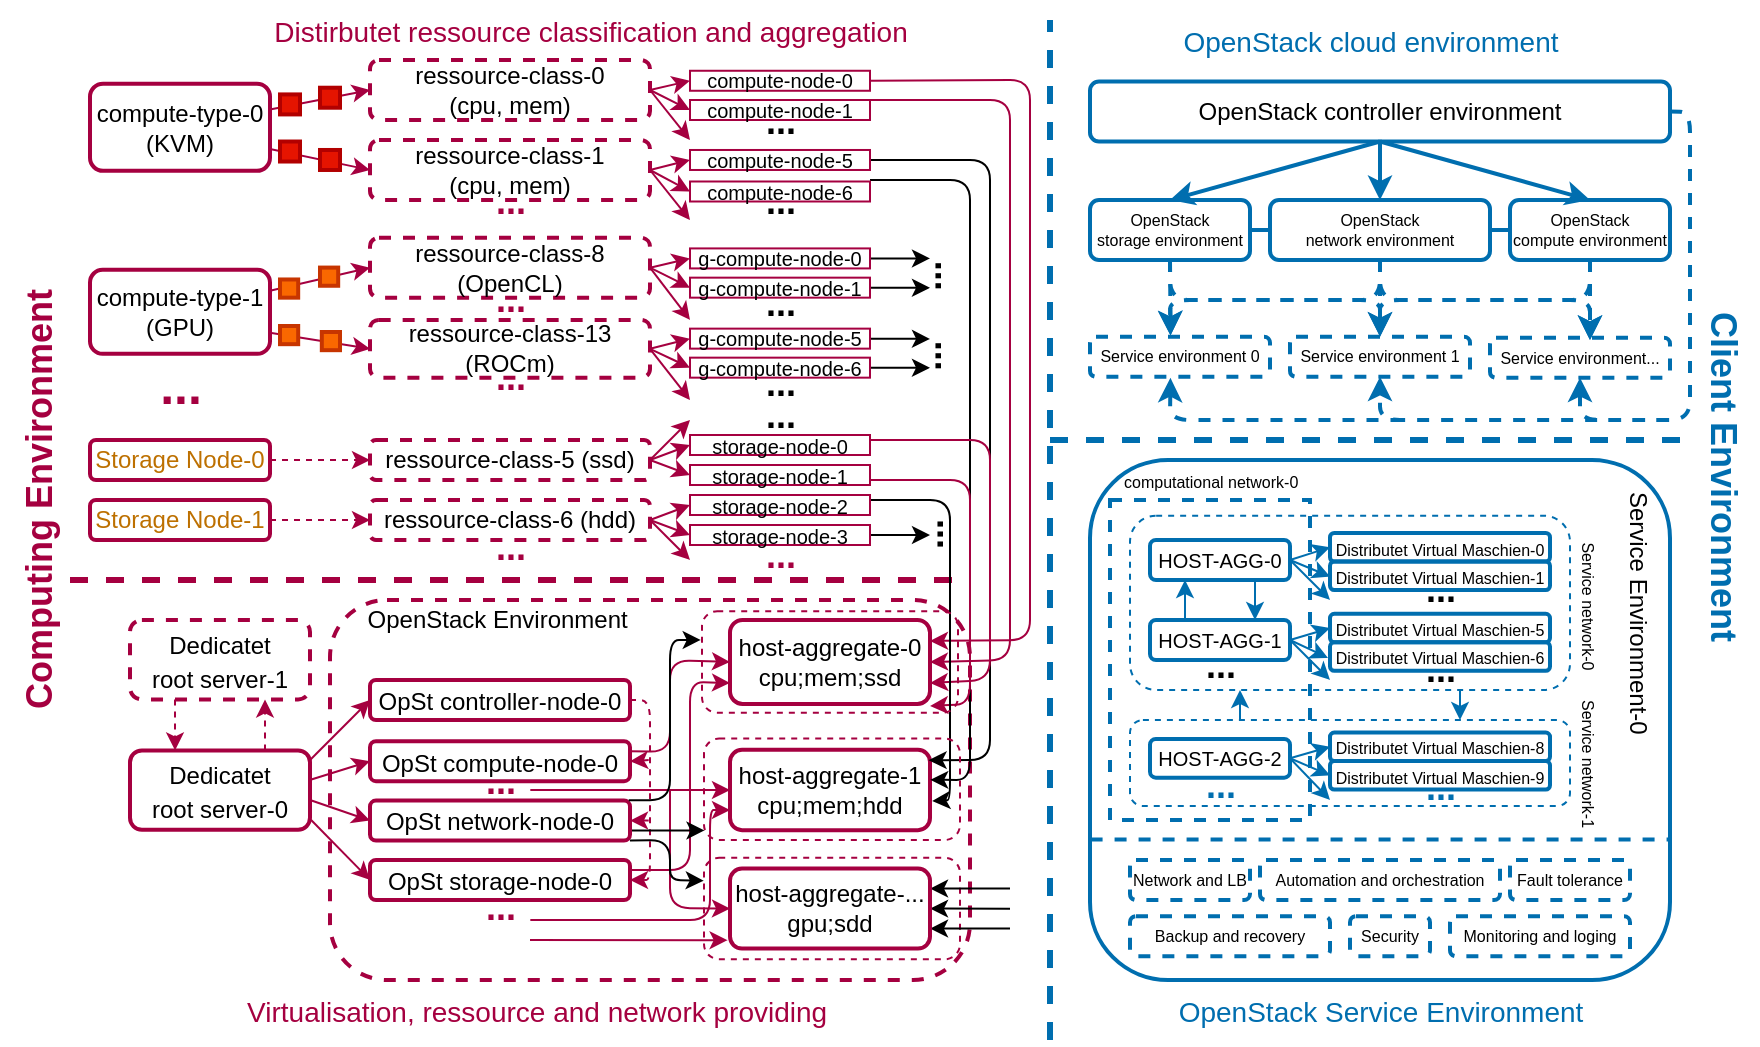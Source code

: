 <mxfile>
    <diagram id="BwOaqFSPc8tBiyXZK9XE" name="Page-1">
        <mxGraphModel dx="1143" dy="565" grid="1" gridSize="10" guides="1" tooltips="1" connect="1" arrows="1" fold="1" page="1" pageScale="1" pageWidth="1169" pageHeight="827" math="0" shadow="0">
            <root>
                <mxCell id="0"/>
                <mxCell id="1" parent="0"/>
                <mxCell id="267" value="&lt;font style=&quot;font-size: 12px;&quot;&gt;&lt;br style=&quot;font-size: 12px;&quot;&gt;&lt;/font&gt;" style="rounded=1;whiteSpace=wrap;html=1;fillColor=none;fontColor=default;strokeColor=#006EAF;strokeWidth=2;fontSize=12;" parent="1" vertex="1">
                    <mxGeometry x="695" y="384" width="290" height="260" as="geometry"/>
                </mxCell>
                <mxCell id="484" value="" style="rounded=0;whiteSpace=wrap;html=1;dashed=1;strokeColor=#006EAF;fontSize=10;fontColor=#006EAF;fillColor=none;strokeWidth=2;" parent="1" vertex="1">
                    <mxGeometry x="705" y="404" width="100" height="160" as="geometry"/>
                </mxCell>
                <mxCell id="516" style="edgeStyle=none;html=1;exitX=0.25;exitY=0;exitDx=0;exitDy=0;entryX=0.25;entryY=1;entryDx=0;entryDy=0;strokeColor=#006EAF;strokeWidth=1;fontSize=8;fontColor=default;startArrow=none;startFill=0;endArrow=classic;endFill=1;" parent="1" source="506" target="505" edge="1">
                    <mxGeometry relative="1" as="geometry"/>
                </mxCell>
                <mxCell id="506" value="" style="rounded=1;whiteSpace=wrap;html=1;dashed=1;strokeColor=#006EAF;fontSize=8;fontColor=default;fillColor=none;" parent="1" vertex="1">
                    <mxGeometry x="715" y="514" width="220" height="43" as="geometry"/>
                </mxCell>
                <mxCell id="517" style="edgeStyle=none;html=1;exitX=0.75;exitY=1;exitDx=0;exitDy=0;entryX=0.75;entryY=0;entryDx=0;entryDy=0;strokeColor=#006EAF;strokeWidth=1;fontSize=8;fontColor=default;startArrow=none;startFill=0;endArrow=classic;endFill=1;" parent="1" source="505" target="506" edge="1">
                    <mxGeometry relative="1" as="geometry"/>
                </mxCell>
                <mxCell id="505" value="" style="rounded=1;whiteSpace=wrap;html=1;dashed=1;strokeColor=#006EAF;fontSize=8;fontColor=default;fillColor=none;" parent="1" vertex="1">
                    <mxGeometry x="715" y="411.87" width="220" height="87.13" as="geometry"/>
                </mxCell>
                <mxCell id="469" value="" style="rounded=1;whiteSpace=wrap;html=1;dashed=1;strokeColor=#A50040;fontSize=10;fontColor=#ffffff;fillColor=none;" parent="1" vertex="1">
                    <mxGeometry x="502" y="582.93" width="128" height="50.71" as="geometry"/>
                </mxCell>
                <mxCell id="268" value="" style="rounded=1;whiteSpace=wrap;html=1;strokeColor=#A50040;fontSize=14;fontColor=#ffffff;fillColor=none;dashed=1;strokeWidth=2;" parent="1" vertex="1">
                    <mxGeometry x="315" y="454" width="320" height="190" as="geometry"/>
                </mxCell>
                <mxCell id="367" style="edgeStyle=none;html=1;entryX=0;entryY=0.5;entryDx=0;entryDy=0;fontSize=8;fillColor=#d80073;strokeColor=#A50040;" parent="1" source="222" target="223" edge="1">
                    <mxGeometry relative="1" as="geometry">
                        <mxPoint x="325" y="196.21" as="targetPoint"/>
                    </mxGeometry>
                </mxCell>
                <mxCell id="368" style="edgeStyle=none;html=1;exitX=1;exitY=0.75;exitDx=0;exitDy=0;entryX=0;entryY=0.5;entryDx=0;entryDy=0;fontSize=8;fillColor=#d80073;strokeColor=#A50040;" parent="1" source="222" target="316" edge="1">
                    <mxGeometry relative="1" as="geometry">
                        <mxPoint x="325" y="236.21" as="targetPoint"/>
                    </mxGeometry>
                </mxCell>
                <mxCell id="222" value="&lt;font style=&quot;font-size: 12px;&quot;&gt;compute-type-0 (KVM)&lt;/font&gt;" style="rounded=1;whiteSpace=wrap;html=1;fillColor=none;fontColor=default;strokeColor=#A50040;strokeWidth=2;fontSize=12;" parent="1" vertex="1">
                    <mxGeometry x="195" y="195.83" width="90" height="43.58" as="geometry"/>
                </mxCell>
                <mxCell id="404" style="edgeStyle=none;html=1;exitX=1;exitY=0.5;exitDx=0;exitDy=0;entryX=0;entryY=0.5;entryDx=0;entryDy=0;fontSize=10;fontColor=#BD7000;fillColor=#d80073;strokeColor=#A50040;" parent="1" source="223" target="349" edge="1">
                    <mxGeometry relative="1" as="geometry"/>
                </mxCell>
                <mxCell id="405" style="edgeStyle=none;html=1;exitX=1;exitY=0.5;exitDx=0;exitDy=0;entryX=0;entryY=0.5;entryDx=0;entryDy=0;fontSize=10;fontColor=#BD7000;fillColor=#d80073;strokeColor=#A50040;" parent="1" source="223" target="393" edge="1">
                    <mxGeometry relative="1" as="geometry"/>
                </mxCell>
                <mxCell id="407" style="edgeStyle=none;html=1;exitX=1;exitY=0.5;exitDx=0;exitDy=0;fontSize=10;fontColor=#BD7000;fillColor=#d80073;strokeColor=#A50040;" parent="1" source="223" edge="1">
                    <mxGeometry relative="1" as="geometry">
                        <mxPoint x="495.0" y="224.0" as="targetPoint"/>
                    </mxGeometry>
                </mxCell>
                <mxCell id="223" value="&lt;font style=&quot;font-size: 12px;&quot;&gt;ressource-class-0 &lt;br&gt;(cpu, mem)&lt;br style=&quot;font-size: 12px;&quot;&gt;&lt;/font&gt;" style="rounded=1;whiteSpace=wrap;html=1;fillColor=none;fontColor=default;strokeColor=#A50040;strokeWidth=2;fontSize=12;dashed=1;" parent="1" vertex="1">
                    <mxGeometry x="335" y="184" width="140" height="30" as="geometry"/>
                </mxCell>
                <mxCell id="501" style="edgeStyle=none;html=1;exitX=1;exitY=0.5;exitDx=0;exitDy=0;entryX=0;entryY=0.5;entryDx=0;entryDy=0;strokeColor=#006EAF;strokeWidth=1;fontSize=8;fontColor=default;startArrow=none;startFill=0;endArrow=classic;endFill=1;" parent="1" source="225" target="275" edge="1">
                    <mxGeometry relative="1" as="geometry"/>
                </mxCell>
                <mxCell id="502" style="edgeStyle=none;html=1;exitX=1;exitY=0.5;exitDx=0;exitDy=0;entryX=0.001;entryY=0.533;entryDx=0;entryDy=0;entryPerimeter=0;strokeColor=#006EAF;strokeWidth=1;fontSize=8;fontColor=default;startArrow=none;startFill=0;endArrow=classic;endFill=1;" parent="1" source="225" target="494" edge="1">
                    <mxGeometry relative="1" as="geometry"/>
                </mxCell>
                <mxCell id="503" style="edgeStyle=none;html=1;exitX=1;exitY=0.5;exitDx=0;exitDy=0;strokeColor=#006EAF;strokeWidth=1;fontSize=8;fontColor=default;startArrow=none;startFill=0;endArrow=classic;endFill=1;" parent="1" source="225" edge="1">
                    <mxGeometry relative="1" as="geometry">
                        <mxPoint x="815" y="454" as="targetPoint"/>
                    </mxGeometry>
                </mxCell>
                <mxCell id="225" value="&lt;font style=&quot;&quot;&gt;&lt;font style=&quot;font-size: 10px;&quot;&gt;HOST-AGG-0&lt;/font&gt;&lt;br style=&quot;font-size: 12px;&quot;&gt;&lt;/font&gt;" style="rounded=1;whiteSpace=wrap;html=1;fillColor=none;fontColor=default;strokeColor=#006EAF;strokeWidth=2;fontSize=12;" parent="1" vertex="1">
                    <mxGeometry x="725" y="424.0" width="70" height="20" as="geometry"/>
                </mxCell>
                <mxCell id="454" style="edgeStyle=none;html=1;exitX=0;exitY=0.5;exitDx=0;exitDy=0;entryX=0.313;entryY=0.5;entryDx=0;entryDy=0;entryPerimeter=0;fontSize=10;fontColor=default;startArrow=classic;startFill=1;endArrow=none;endFill=0;fillColor=#d80073;strokeColor=#A50040;" parent="1" source="226" target="268" edge="1">
                    <mxGeometry relative="1" as="geometry"/>
                </mxCell>
                <mxCell id="455" style="edgeStyle=none;html=1;exitX=0;exitY=0.75;exitDx=0;exitDy=0;entryX=0.313;entryY=0.842;entryDx=0;entryDy=0;entryPerimeter=0;fontSize=10;fontColor=default;startArrow=classic;startFill=1;endArrow=none;endFill=0;fillColor=#d80073;strokeColor=#A50040;" parent="1" source="226" target="268" edge="1">
                    <mxGeometry relative="1" as="geometry">
                        <Array as="points">
                            <mxPoint x="505" y="559"/>
                            <mxPoint x="505" y="614"/>
                        </Array>
                    </mxGeometry>
                </mxCell>
                <mxCell id="458" style="edgeStyle=none;html=1;exitX=0;exitY=0.5;exitDx=0;exitDy=0;fontSize=10;fontColor=default;startArrow=classic;startFill=1;endArrow=none;endFill=0;fillColor=#d80073;strokeColor=#A50040;" parent="1" source="228" edge="1">
                    <mxGeometry relative="1" as="geometry">
                        <mxPoint x="485" y="549.077" as="targetPoint"/>
                        <Array as="points">
                            <mxPoint x="485" y="608"/>
                        </Array>
                    </mxGeometry>
                </mxCell>
                <mxCell id="226" value="host-aggregate-1&lt;br&gt;cpu;mem;hdd" style="rounded=1;whiteSpace=wrap;html=1;fillColor=none;fontColor=default;strokeColor=#A50040;strokeWidth=2;fontSize=12;" parent="1" vertex="1">
                    <mxGeometry x="515" y="528.9" width="100" height="40.19" as="geometry"/>
                </mxCell>
                <mxCell id="451" style="edgeStyle=none;html=1;exitX=0;exitY=0.5;exitDx=0;exitDy=0;entryX=1;entryY=0.25;entryDx=0;entryDy=0;fontSize=10;fontColor=default;startArrow=classic;startFill=1;endArrow=none;endFill=0;fillColor=#d80073;strokeColor=#A50040;" parent="1" source="227" target="260" edge="1">
                    <mxGeometry relative="1" as="geometry">
                        <Array as="points">
                            <mxPoint x="485" y="484"/>
                            <mxPoint x="485" y="530"/>
                        </Array>
                    </mxGeometry>
                </mxCell>
                <mxCell id="453" style="edgeStyle=none;html=1;exitX=0;exitY=0.75;exitDx=0;exitDy=0;entryX=1;entryY=0.25;entryDx=0;entryDy=0;fontSize=10;fontColor=default;startArrow=classic;startFill=1;endArrow=none;endFill=0;fillColor=#d80073;strokeColor=#A50040;" parent="1" source="227" target="261" edge="1">
                    <mxGeometry relative="1" as="geometry">
                        <Array as="points">
                            <mxPoint x="495" y="495"/>
                            <mxPoint x="495" y="589"/>
                        </Array>
                    </mxGeometry>
                </mxCell>
                <mxCell id="227" value="&lt;font style=&quot;font-size: 12px;&quot;&gt;host-aggregate-0&lt;br&gt;cpu;mem;ssd&lt;br&gt;&lt;/font&gt;" style="rounded=1;whiteSpace=wrap;html=1;fillColor=none;fontColor=default;strokeColor=#A50040;strokeWidth=2;fontSize=12;" parent="1" vertex="1">
                    <mxGeometry x="515" y="464" width="100" height="41.95" as="geometry"/>
                </mxCell>
                <mxCell id="445" style="edgeStyle=none;html=1;exitX=1;exitY=0.25;exitDx=0;exitDy=0;fontSize=10;fontColor=default;startArrow=classic;startFill=1;endArrow=none;endFill=0;" parent="1" source="228" edge="1">
                    <mxGeometry relative="1" as="geometry">
                        <mxPoint x="655" y="598.241" as="targetPoint"/>
                    </mxGeometry>
                </mxCell>
                <mxCell id="446" style="edgeStyle=none;html=1;exitX=1;exitY=0.5;exitDx=0;exitDy=0;fontSize=10;fontColor=default;startArrow=classic;startFill=1;endArrow=none;endFill=0;" parent="1" source="228" edge="1">
                    <mxGeometry relative="1" as="geometry">
                        <mxPoint x="655" y="608.356" as="targetPoint"/>
                    </mxGeometry>
                </mxCell>
                <mxCell id="459" style="edgeStyle=none;html=1;exitX=-0.012;exitY=0.895;exitDx=0;exitDy=0;entryX=0.875;entryY=0.893;entryDx=0;entryDy=0;entryPerimeter=0;fontSize=10;fontColor=default;startArrow=classic;startFill=1;endArrow=none;endFill=0;exitPerimeter=0;fillColor=#d80073;strokeColor=#A50040;" parent="1" source="228" target="456" edge="1">
                    <mxGeometry relative="1" as="geometry"/>
                </mxCell>
                <mxCell id="477" style="edgeStyle=none;html=1;exitX=1;exitY=0.75;exitDx=0;exitDy=0;fontSize=10;fontColor=default;startArrow=classic;startFill=1;endArrow=none;endFill=0;" parent="1" source="228" edge="1">
                    <mxGeometry relative="1" as="geometry">
                        <mxPoint x="655" y="618.286" as="targetPoint"/>
                    </mxGeometry>
                </mxCell>
                <mxCell id="228" value="host-aggregate-...&lt;br&gt;gpu;sdd" style="rounded=1;whiteSpace=wrap;html=1;fillColor=none;fontColor=default;strokeColor=#A50040;strokeWidth=2;fontSize=12;" parent="1" vertex="1">
                    <mxGeometry x="515" y="588.29" width="100" height="40" as="geometry"/>
                </mxCell>
                <mxCell id="263" style="edgeStyle=none;html=1;exitX=1.003;exitY=0.37;exitDx=0;exitDy=0;entryX=0;entryY=0.5;entryDx=0;entryDy=0;fontSize=14;fontColor=#A50040;startArrow=none;startFill=0;endArrow=classic;endFill=1;fillColor=#d80073;strokeColor=#A50040;exitPerimeter=0;" parent="1" source="258" target="260" edge="1">
                    <mxGeometry relative="1" as="geometry"/>
                </mxCell>
                <mxCell id="388" style="edgeStyle=none;html=1;exitX=0.75;exitY=0;exitDx=0;exitDy=0;entryX=0.75;entryY=1;entryDx=0;entryDy=0;dashed=1;fontSize=12;fontColor=#BD7000;fillColor=#d80073;strokeColor=#A50040;" parent="1" source="258" target="386" edge="1">
                    <mxGeometry relative="1" as="geometry"/>
                </mxCell>
                <mxCell id="258" value="&lt;font style=&quot;font-size: 12px;&quot;&gt;Dedicatet &lt;br&gt;root server-0&lt;/font&gt;" style="rounded=1;whiteSpace=wrap;html=1;fillColor=none;fontColor=default;strokeColor=#A50040;strokeWidth=2;fontSize=14;" parent="1" vertex="1">
                    <mxGeometry x="215" y="529.19" width="90" height="39.7" as="geometry"/>
                </mxCell>
                <mxCell id="265" style="edgeStyle=none;html=1;exitX=1;exitY=0.5;exitDx=0;exitDy=0;fontSize=14;fontColor=default;startArrow=none;startFill=0;endArrow=classic;endFill=1;fillColor=#d80073;strokeColor=#A50040;entryX=1;entryY=0.5;entryDx=0;entryDy=0;dashed=1;" parent="1" source="259" target="261" edge="1">
                    <mxGeometry relative="1" as="geometry">
                        <mxPoint x="455.19" y="644.38" as="targetPoint"/>
                        <Array as="points">
                            <mxPoint x="475" y="504"/>
                            <mxPoint x="475" y="594"/>
                        </Array>
                    </mxGeometry>
                </mxCell>
                <mxCell id="313" style="edgeStyle=none;html=1;exitX=0;exitY=0.5;exitDx=0;exitDy=0;entryX=0.999;entryY=0.124;entryDx=0;entryDy=0;entryPerimeter=0;fontSize=12;startArrow=classic;startFill=1;endArrow=none;endFill=0;fillColor=#d80073;strokeColor=#A50040;" parent="1" source="259" target="258" edge="1">
                    <mxGeometry relative="1" as="geometry"/>
                </mxCell>
                <mxCell id="259" value="&lt;font style=&quot;font-size: 12px;&quot;&gt;OpSt controller-node-0&lt;br style=&quot;font-size: 14px;&quot;&gt;&lt;/font&gt;" style="rounded=1;whiteSpace=wrap;html=1;fillColor=none;fontColor=default;strokeColor=#A50040;strokeWidth=2;fontSize=14;" parent="1" vertex="1">
                    <mxGeometry x="335" y="494" width="130" height="20" as="geometry"/>
                </mxCell>
                <mxCell id="266" style="edgeStyle=none;html=1;exitX=1;exitY=0.5;exitDx=0;exitDy=0;fontSize=14;fontColor=default;startArrow=classic;startFill=1;endArrow=none;endFill=0;fillColor=#d80073;strokeColor=#A50040;dashed=1;" parent="1" source="260" edge="1">
                    <mxGeometry relative="1" as="geometry">
                        <mxPoint x="475" y="534" as="targetPoint"/>
                    </mxGeometry>
                </mxCell>
                <mxCell id="260" value="&lt;font style=&quot;font-size: 12px;&quot;&gt;OpSt compute-node-0&lt;br style=&quot;font-size: 14px;&quot;&gt;&lt;/font&gt;" style="rounded=1;whiteSpace=wrap;html=1;fillColor=none;fontColor=default;strokeColor=#A50040;strokeWidth=2;fontSize=14;" parent="1" vertex="1">
                    <mxGeometry x="335" y="524.58" width="130" height="20" as="geometry"/>
                </mxCell>
                <mxCell id="314" style="edgeStyle=none;html=1;exitX=0;exitY=0.5;exitDx=0;exitDy=0;entryX=1.005;entryY=0.874;entryDx=0;entryDy=0;entryPerimeter=0;fontSize=12;startArrow=classic;startFill=1;endArrow=none;endFill=0;fillColor=#d80073;strokeColor=#A50040;" parent="1" source="261" target="258" edge="1">
                    <mxGeometry relative="1" as="geometry"/>
                </mxCell>
                <mxCell id="261" value="&lt;font style=&quot;font-size: 12px;&quot;&gt;OpSt storage-node-0&lt;br style=&quot;font-size: 14px;&quot;&gt;&lt;/font&gt;" style="rounded=1;whiteSpace=wrap;html=1;fillColor=none;fontColor=default;strokeColor=#A50040;strokeWidth=2;fontSize=14;" parent="1" vertex="1">
                    <mxGeometry x="335" y="584" width="130" height="20" as="geometry"/>
                </mxCell>
                <mxCell id="269" value="&lt;font style=&quot;&quot;&gt;&lt;font style=&quot;font-size: 12px;&quot;&gt;OpenStack Environment&amp;nbsp;&lt;/font&gt;&lt;br style=&quot;font-size: 14px;&quot;&gt;&lt;/font&gt;" style="text;html=1;align=center;verticalAlign=middle;resizable=0;points=[];autosize=1;strokeColor=none;fillColor=none;fontSize=14;fontColor=default;" parent="1" vertex="1">
                    <mxGeometry x="320.0" y="448.19" width="160" height="30" as="geometry"/>
                </mxCell>
                <mxCell id="275" value="&lt;font style=&quot;&quot;&gt;&lt;font style=&quot;font-size: 8px;&quot;&gt;Distributet Virtual Maschien-0&lt;/font&gt;&lt;br style=&quot;font-size: 12px;&quot;&gt;&lt;/font&gt;" style="rounded=1;whiteSpace=wrap;html=1;fillColor=none;fontColor=default;strokeColor=#006EAF;strokeWidth=2;fontSize=12;" parent="1" vertex="1">
                    <mxGeometry x="815" y="420.49" width="110" height="14.25" as="geometry"/>
                </mxCell>
                <mxCell id="292" value="" style="endArrow=none;dashed=1;html=1;strokeColor=#A50040;fontSize=21;fontColor=#A50040;strokeWidth=3;fillColor=#d80073;" parent="1" edge="1">
                    <mxGeometry width="50" height="50" relative="1" as="geometry">
                        <mxPoint x="185" y="444" as="sourcePoint"/>
                        <mxPoint x="635" y="444" as="targetPoint"/>
                    </mxGeometry>
                </mxCell>
                <mxCell id="295" value="&lt;font color=&quot;#a50040&quot; style=&quot;font-size: 14px;&quot;&gt;Distirbutet ressource classification and aggregation&lt;/font&gt;" style="text;html=1;align=center;verticalAlign=middle;resizable=0;points=[];autosize=1;strokeColor=none;fillColor=none;fontSize=16;fontColor=default;rotation=0;" parent="1" vertex="1">
                    <mxGeometry x="275.0" y="154" width="340" height="30" as="geometry"/>
                </mxCell>
                <mxCell id="296" value="&lt;font style=&quot;&quot;&gt;&lt;font color=&quot;#a50040&quot; style=&quot;font-size: 14px;&quot;&gt;Virtualisation, ressource and network providing&amp;nbsp;&lt;/font&gt;&lt;br&gt;&lt;/font&gt;" style="text;html=1;align=center;verticalAlign=middle;resizable=0;points=[];autosize=1;strokeColor=none;fillColor=none;fontSize=16;fontColor=default;rotation=0;" parent="1" vertex="1">
                    <mxGeometry x="260.0" y="644" width="320" height="30" as="geometry"/>
                </mxCell>
                <mxCell id="301" value="&lt;font style=&quot;&quot;&gt;&lt;font color=&quot;#a50040&quot; style=&quot;font-size: 18px;&quot;&gt;...&lt;/font&gt;&lt;br style=&quot;font-size: 12px;&quot;&gt;&lt;/font&gt;" style="text;html=1;align=center;verticalAlign=middle;resizable=0;points=[];autosize=1;strokeColor=none;fillColor=none;fontColor=default;rotation=0;fontStyle=1;fontSize=12;" parent="1" vertex="1">
                    <mxGeometry x="385.0" y="234.76" width="40" height="40" as="geometry"/>
                </mxCell>
                <mxCell id="303" value="&lt;b style=&quot;border-color: rgb(0, 0, 0); font-family: Helvetica; font-size: 18px; font-style: normal; font-variant-ligatures: normal; font-variant-caps: normal; letter-spacing: normal; orphans: 2; text-align: center; text-indent: 0px; text-transform: none; widows: 2; word-spacing: 0px; -webkit-text-stroke-width: 0px; text-decoration-thickness: initial; text-decoration-style: initial; text-decoration-color: initial;&quot;&gt;Client Environment&amp;nbsp;&lt;/b&gt;" style="text;whiteSpace=wrap;html=1;fontSize=15;fontColor=#006EAF;rotation=90;" parent="1" vertex="1">
                    <mxGeometry x="915" y="394" width="200" height="27.5" as="geometry"/>
                </mxCell>
                <mxCell id="304" value="&lt;font color=&quot;#a50040&quot; style=&quot;font-size: 18px;&quot;&gt;&lt;b&gt;Computing Environment&lt;/b&gt;&lt;/font&gt;" style="text;html=1;align=center;verticalAlign=middle;resizable=0;points=[];autosize=1;strokeColor=none;fillColor=none;fontSize=16;fontColor=default;rotation=-90;" parent="1" vertex="1">
                    <mxGeometry x="55.0" y="384.0" width="230" height="40" as="geometry"/>
                </mxCell>
                <mxCell id="306" value="" style="endArrow=none;dashed=1;html=1;strokeColor=#006EAF;strokeWidth=3;fontSize=21;fontColor=#A50040;" parent="1" edge="1">
                    <mxGeometry width="50" height="50" relative="1" as="geometry">
                        <mxPoint x="675" y="674" as="sourcePoint"/>
                        <mxPoint x="675" y="164" as="targetPoint"/>
                    </mxGeometry>
                </mxCell>
                <mxCell id="311" style="edgeStyle=none;html=1;exitX=0;exitY=0.5;exitDx=0;exitDy=0;entryX=1;entryY=0.625;entryDx=0;entryDy=0;entryPerimeter=0;fontSize=12;startArrow=classic;startFill=1;endArrow=none;endFill=0;fillColor=#d80073;strokeColor=#A50040;" parent="1" source="310" target="258" edge="1">
                    <mxGeometry relative="1" as="geometry"/>
                </mxCell>
                <mxCell id="315" style="edgeStyle=none;html=1;exitX=1;exitY=0.5;exitDx=0;exitDy=0;fontSize=12;startArrow=classic;startFill=1;endArrow=none;endFill=0;fillColor=#d80073;strokeColor=#A50040;dashed=1;" parent="1" source="310" edge="1">
                    <mxGeometry relative="1" as="geometry">
                        <mxPoint x="475" y="564.262" as="targetPoint"/>
                    </mxGeometry>
                </mxCell>
                <mxCell id="473" style="edgeStyle=none;html=1;exitX=1;exitY=0.75;exitDx=0;exitDy=0;entryX=0.002;entryY=0.906;entryDx=0;entryDy=0;entryPerimeter=0;fontSize=10;fontColor=default;startArrow=none;startFill=0;endArrow=classic;endFill=1;" parent="1" source="310" target="467" edge="1">
                    <mxGeometry relative="1" as="geometry"/>
                </mxCell>
                <mxCell id="474" style="edgeStyle=none;html=1;exitX=1;exitY=1;exitDx=0;exitDy=0;entryX=-0.001;entryY=0.225;entryDx=0;entryDy=0;entryPerimeter=0;fontSize=10;fontColor=default;startArrow=none;startFill=0;endArrow=classic;endFill=1;" parent="1" source="310" target="469" edge="1">
                    <mxGeometry relative="1" as="geometry">
                        <Array as="points">
                            <mxPoint x="485" y="574"/>
                            <mxPoint x="485" y="594"/>
                        </Array>
                    </mxGeometry>
                </mxCell>
                <mxCell id="310" value="&lt;font style=&quot;font-size: 12px;&quot;&gt;OpSt network-node-0&lt;br style=&quot;font-size: 14px;&quot;&gt;&lt;/font&gt;" style="rounded=1;whiteSpace=wrap;html=1;fillColor=none;fontColor=default;strokeColor=#A50040;strokeWidth=2;fontSize=14;" parent="1" vertex="1">
                    <mxGeometry x="335" y="554.29" width="130" height="20" as="geometry"/>
                </mxCell>
                <mxCell id="408" style="edgeStyle=none;html=1;exitX=1;exitY=0.5;exitDx=0;exitDy=0;entryX=0;entryY=0.5;entryDx=0;entryDy=0;fontSize=10;fontColor=#BD7000;fillColor=#d80073;strokeColor=#A50040;" parent="1" source="316" target="395" edge="1">
                    <mxGeometry relative="1" as="geometry"/>
                </mxCell>
                <mxCell id="409" style="edgeStyle=none;html=1;exitX=1;exitY=0.5;exitDx=0;exitDy=0;entryX=0;entryY=0.5;entryDx=0;entryDy=0;fontSize=10;fontColor=#BD7000;fillColor=#d80073;strokeColor=#A50040;" parent="1" source="316" target="396" edge="1">
                    <mxGeometry relative="1" as="geometry"/>
                </mxCell>
                <mxCell id="410" style="edgeStyle=none;html=1;exitX=1;exitY=0.5;exitDx=0;exitDy=0;fontSize=10;fontColor=#BD7000;fillColor=#d80073;strokeColor=#A50040;" parent="1" source="316" edge="1">
                    <mxGeometry relative="1" as="geometry">
                        <mxPoint x="495.0" y="264.0" as="targetPoint"/>
                    </mxGeometry>
                </mxCell>
                <mxCell id="316" value="&lt;font style=&quot;font-size: 12px;&quot;&gt;ressource-class-1 &lt;br&gt;(cpu, mem)&lt;br style=&quot;font-size: 12px;&quot;&gt;&lt;/font&gt;" style="rounded=1;whiteSpace=wrap;html=1;fillColor=none;fontColor=default;strokeColor=#A50040;strokeWidth=2;fontSize=12;dashed=1;" parent="1" vertex="1">
                    <mxGeometry x="335" y="224" width="140" height="30" as="geometry"/>
                </mxCell>
                <mxCell id="424" style="edgeStyle=none;html=1;exitX=1;exitY=0.5;exitDx=0;exitDy=0;entryX=0;entryY=0.5;entryDx=0;entryDy=0;fontSize=10;fontColor=#BD7000;fillColor=#d80073;strokeColor=#A50040;" parent="1" source="322" target="419" edge="1">
                    <mxGeometry relative="1" as="geometry"/>
                </mxCell>
                <mxCell id="425" style="edgeStyle=none;html=1;exitX=1;exitY=0.5;exitDx=0;exitDy=0;entryX=0;entryY=0.5;entryDx=0;entryDy=0;fontSize=10;fontColor=#BD7000;fillColor=#d80073;strokeColor=#A50040;" parent="1" source="322" target="420" edge="1">
                    <mxGeometry relative="1" as="geometry"/>
                </mxCell>
                <mxCell id="426" style="edgeStyle=none;html=1;exitX=1;exitY=0.5;exitDx=0;exitDy=0;fontSize=10;fontColor=#BD7000;fillColor=#d80073;strokeColor=#A50040;" parent="1" source="322" edge="1">
                    <mxGeometry relative="1" as="geometry">
                        <mxPoint x="495.0" y="364" as="targetPoint"/>
                    </mxGeometry>
                </mxCell>
                <mxCell id="322" value="&lt;font style=&quot;font-size: 12px;&quot;&gt;ressource-class-5 (ssd)&lt;br style=&quot;font-size: 12px;&quot;&gt;&lt;/font&gt;" style="rounded=1;whiteSpace=wrap;html=1;fillColor=none;fontColor=default;strokeColor=#A50040;strokeWidth=2;fontSize=12;dashed=1;" parent="1" vertex="1">
                    <mxGeometry x="335" y="374" width="140" height="20" as="geometry"/>
                </mxCell>
                <mxCell id="427" style="edgeStyle=none;html=1;exitX=1;exitY=0.5;exitDx=0;exitDy=0;entryX=0;entryY=0.5;entryDx=0;entryDy=0;fontSize=10;fontColor=#BD7000;fillColor=#d80073;strokeColor=#A50040;" parent="1" source="323" target="421" edge="1">
                    <mxGeometry relative="1" as="geometry"/>
                </mxCell>
                <mxCell id="428" style="edgeStyle=none;html=1;exitX=1;exitY=0.5;exitDx=0;exitDy=0;entryX=0;entryY=0.5;entryDx=0;entryDy=0;fontSize=10;fontColor=#BD7000;fillColor=#d80073;strokeColor=#A50040;" parent="1" source="323" target="422" edge="1">
                    <mxGeometry relative="1" as="geometry"/>
                </mxCell>
                <mxCell id="429" style="edgeStyle=none;html=1;exitX=1;exitY=0.5;exitDx=0;exitDy=0;fontSize=10;fontColor=#BD7000;fillColor=#d80073;strokeColor=#A50040;" parent="1" source="323" edge="1">
                    <mxGeometry relative="1" as="geometry">
                        <mxPoint x="495.0" y="434" as="targetPoint"/>
                    </mxGeometry>
                </mxCell>
                <mxCell id="323" value="&lt;font style=&quot;font-size: 12px;&quot;&gt;ressource-class-6 (hdd)&lt;br style=&quot;font-size: 12px;&quot;&gt;&lt;/font&gt;" style="rounded=1;whiteSpace=wrap;html=1;fillColor=none;fontColor=default;strokeColor=#A50040;strokeWidth=2;fontSize=12;dashed=1;" parent="1" vertex="1">
                    <mxGeometry x="335" y="404" width="140" height="20" as="geometry"/>
                </mxCell>
                <mxCell id="328" style="edgeStyle=none;html=1;exitX=1;exitY=0.5;exitDx=0;exitDy=0;entryX=0;entryY=0.5;entryDx=0;entryDy=0;dashed=1;fontSize=18;startArrow=none;startFill=0;endArrow=classic;endFill=1;fillColor=#d80073;strokeColor=#A50040;" parent="1" source="324" target="322" edge="1">
                    <mxGeometry relative="1" as="geometry"/>
                </mxCell>
                <mxCell id="324" value="&lt;font color=&quot;#bd7000&quot;&gt;Storage Node-0&lt;/font&gt;" style="rounded=1;whiteSpace=wrap;html=1;fillColor=none;fontColor=default;strokeColor=#A50040;strokeWidth=2;fontSize=12;" parent="1" vertex="1">
                    <mxGeometry x="195" y="374" width="90" height="20" as="geometry"/>
                </mxCell>
                <mxCell id="329" style="edgeStyle=none;html=1;exitX=1;exitY=0.5;exitDx=0;exitDy=0;entryX=0;entryY=0.5;entryDx=0;entryDy=0;dashed=1;fontSize=18;startArrow=none;startFill=0;endArrow=classic;endFill=1;fillColor=#d80073;strokeColor=#A50040;" parent="1" source="325" target="323" edge="1">
                    <mxGeometry relative="1" as="geometry"/>
                </mxCell>
                <mxCell id="325" value="&lt;font color=&quot;#bd7000&quot;&gt;Storage Node-1&lt;/font&gt;" style="rounded=1;whiteSpace=wrap;html=1;fillColor=none;fontColor=default;strokeColor=#A50040;strokeWidth=2;fontSize=12;" parent="1" vertex="1">
                    <mxGeometry x="195" y="404" width="90" height="20" as="geometry"/>
                </mxCell>
                <mxCell id="347" value="&lt;font style=&quot;&quot;&gt;&lt;font color=&quot;#a50040&quot; style=&quot;font-size: 18px;&quot;&gt;...&lt;/font&gt;&lt;br style=&quot;font-size: 12px;&quot;&gt;&lt;/font&gt;" style="text;html=1;align=center;verticalAlign=middle;resizable=0;points=[];autosize=1;strokeColor=none;fillColor=none;fontColor=default;rotation=0;fontStyle=1;fontSize=12;" parent="1" vertex="1">
                    <mxGeometry x="385.0" y="408.0" width="40" height="40" as="geometry"/>
                </mxCell>
                <mxCell id="431" style="edgeStyle=none;html=1;exitX=1;exitY=0.5;exitDx=0;exitDy=0;entryX=1;entryY=0.25;entryDx=0;entryDy=0;fontSize=10;fontColor=#BD7000;fillColor=#d80073;strokeColor=#A50040;" parent="1" source="349" target="227" edge="1">
                    <mxGeometry relative="1" as="geometry">
                        <Array as="points">
                            <mxPoint x="665" y="194"/>
                            <mxPoint x="665" y="474"/>
                        </Array>
                    </mxGeometry>
                </mxCell>
                <mxCell id="349" value="&lt;font style=&quot;font-size: 10px;&quot;&gt;compute-node-0&lt;/font&gt;" style="rounded=0;whiteSpace=wrap;html=1;fillColor=none;fontColor=default;strokeColor=#A50040;" parent="1" vertex="1">
                    <mxGeometry x="495" y="189.38" width="90" height="10" as="geometry"/>
                </mxCell>
                <mxCell id="359" value="&lt;font style=&quot;&quot;&gt;&lt;font style=&quot;font-size: 18px;&quot;&gt;...&lt;/font&gt;&lt;br style=&quot;font-size: 12px;&quot;&gt;&lt;/font&gt;" style="text;html=1;align=center;verticalAlign=middle;resizable=0;points=[];autosize=1;strokeColor=none;fillColor=none;fontColor=default;rotation=0;fontStyle=1;fontSize=12;" parent="1" vertex="1">
                    <mxGeometry x="520.0" y="194.76" width="40" height="40" as="geometry"/>
                </mxCell>
                <mxCell id="360" value="&lt;font style=&quot;&quot;&gt;&lt;font style=&quot;font-size: 18px;&quot;&gt;...&lt;/font&gt;&lt;br style=&quot;font-size: 12px;&quot;&gt;&lt;/font&gt;" style="text;html=1;align=center;verticalAlign=middle;resizable=0;points=[];autosize=1;strokeColor=none;fillColor=none;fontColor=default;rotation=0;fontStyle=1;fontSize=12;" parent="1" vertex="1">
                    <mxGeometry x="520.0" y="234.76" width="40" height="40" as="geometry"/>
                </mxCell>
                <mxCell id="376" style="edgeStyle=none;html=1;exitX=1;exitY=0.25;exitDx=0;exitDy=0;entryX=0;entryY=0.5;entryDx=0;entryDy=0;fontSize=8;fillColor=#d80073;strokeColor=#A50040;" parent="1" source="364" target="365" edge="1">
                    <mxGeometry relative="1" as="geometry"/>
                </mxCell>
                <mxCell id="377" style="edgeStyle=none;html=1;exitX=1;exitY=0.75;exitDx=0;exitDy=0;entryX=0;entryY=0.5;entryDx=0;entryDy=0;fontSize=8;fillColor=#d80073;strokeColor=#A50040;" parent="1" source="364" target="366" edge="1">
                    <mxGeometry relative="1" as="geometry"/>
                </mxCell>
                <mxCell id="364" value="&lt;font style=&quot;font-size: 12px;&quot;&gt;compute-type-1 (GPU)&lt;/font&gt;" style="rounded=1;whiteSpace=wrap;html=1;fillColor=none;fontColor=default;strokeColor=#A50040;strokeWidth=2;fontSize=12;" parent="1" vertex="1">
                    <mxGeometry x="195" y="288.9" width="90" height="42.03" as="geometry"/>
                </mxCell>
                <mxCell id="411" style="edgeStyle=none;html=1;exitX=1;exitY=0.5;exitDx=0;exitDy=0;entryX=0;entryY=0.5;entryDx=0;entryDy=0;fontSize=10;fontColor=#BD7000;fillColor=#d80073;strokeColor=#A50040;" parent="1" source="365" target="397" edge="1">
                    <mxGeometry relative="1" as="geometry"/>
                </mxCell>
                <mxCell id="412" style="edgeStyle=none;html=1;exitX=1;exitY=0.5;exitDx=0;exitDy=0;entryX=0;entryY=0.5;entryDx=0;entryDy=0;fontSize=10;fontColor=#BD7000;fillColor=#d80073;strokeColor=#A50040;" parent="1" source="365" target="398" edge="1">
                    <mxGeometry relative="1" as="geometry"/>
                </mxCell>
                <mxCell id="414" style="edgeStyle=none;html=1;exitX=1;exitY=0.5;exitDx=0;exitDy=0;fontSize=10;fontColor=#BD7000;fillColor=#d80073;strokeColor=#A50040;" parent="1" source="365" edge="1">
                    <mxGeometry relative="1" as="geometry">
                        <mxPoint x="495" y="314" as="targetPoint"/>
                    </mxGeometry>
                </mxCell>
                <mxCell id="365" value="&lt;font style=&quot;font-size: 12px;&quot;&gt;ressource-class-8&lt;br&gt;(OpenCL)&lt;br style=&quot;font-size: 12px;&quot;&gt;&lt;/font&gt;" style="rounded=1;whiteSpace=wrap;html=1;fillColor=none;fontColor=default;strokeColor=#A50040;strokeWidth=2;fontSize=12;dashed=1;" parent="1" vertex="1">
                    <mxGeometry x="335" y="272.83" width="140" height="30" as="geometry"/>
                </mxCell>
                <mxCell id="415" style="edgeStyle=none;html=1;exitX=1;exitY=0.5;exitDx=0;exitDy=0;entryX=0;entryY=0.5;entryDx=0;entryDy=0;fontSize=10;fontColor=#BD7000;fillColor=#d80073;strokeColor=#A50040;" parent="1" source="366" target="400" edge="1">
                    <mxGeometry relative="1" as="geometry"/>
                </mxCell>
                <mxCell id="416" style="edgeStyle=none;html=1;exitX=1;exitY=0.5;exitDx=0;exitDy=0;entryX=0;entryY=0.5;entryDx=0;entryDy=0;fontSize=10;fontColor=#BD7000;fillColor=#d80073;strokeColor=#A50040;" parent="1" source="366" target="401" edge="1">
                    <mxGeometry relative="1" as="geometry"/>
                </mxCell>
                <mxCell id="417" style="edgeStyle=none;html=1;exitX=1;exitY=0.5;exitDx=0;exitDy=0;fontSize=10;fontColor=#BD7000;fillColor=#d80073;strokeColor=#A50040;" parent="1" source="366" edge="1">
                    <mxGeometry relative="1" as="geometry">
                        <mxPoint x="495" y="354" as="targetPoint"/>
                    </mxGeometry>
                </mxCell>
                <mxCell id="366" value="&lt;font style=&quot;font-size: 12px;&quot;&gt;ressource-class-13&lt;br&gt;(ROCm)&lt;br style=&quot;font-size: 12px;&quot;&gt;&lt;/font&gt;" style="rounded=1;whiteSpace=wrap;html=1;fillColor=none;fontColor=default;strokeColor=#A50040;strokeWidth=2;fontSize=12;dashed=1;" parent="1" vertex="1">
                    <mxGeometry x="335" y="314" width="140" height="28.83" as="geometry"/>
                </mxCell>
                <mxCell id="369" value="" style="whiteSpace=wrap;html=1;aspect=fixed;strokeColor=#B20000;strokeWidth=2;fontSize=12;fontColor=#ffffff;fillColor=#e51400;" parent="1" vertex="1">
                    <mxGeometry x="290" y="201.21" width="10" height="10" as="geometry"/>
                </mxCell>
                <mxCell id="370" value="" style="whiteSpace=wrap;html=1;aspect=fixed;strokeColor=#C73500;strokeWidth=2;fontSize=12;fontColor=#000000;fillColor=#fa6800;" parent="1" vertex="1">
                    <mxGeometry x="290.0" y="293.74" width="9.09" height="9.09" as="geometry"/>
                </mxCell>
                <mxCell id="372" value="" style="whiteSpace=wrap;html=1;aspect=fixed;strokeColor=#B20000;strokeWidth=2;fontSize=12;fontColor=#ffffff;fillColor=#e51400;" parent="1" vertex="1">
                    <mxGeometry x="290" y="224.76" width="10" height="10" as="geometry"/>
                </mxCell>
                <mxCell id="373" value="" style="whiteSpace=wrap;html=1;aspect=fixed;strokeColor=#B20000;strokeWidth=2;fontSize=12;fontColor=#ffffff;fillColor=#e51400;" parent="1" vertex="1">
                    <mxGeometry x="310" y="197.86" width="10" height="10" as="geometry"/>
                </mxCell>
                <mxCell id="374" value="" style="whiteSpace=wrap;html=1;aspect=fixed;strokeColor=#B20000;strokeWidth=2;fontSize=12;fontColor=#ffffff;fillColor=#e51400;" parent="1" vertex="1">
                    <mxGeometry x="310" y="228.99" width="10" height="10" as="geometry"/>
                </mxCell>
                <mxCell id="378" value="" style="whiteSpace=wrap;html=1;aspect=fixed;strokeColor=#C73500;strokeWidth=2;fontSize=12;fontColor=#000000;fillColor=#fa6800;" parent="1" vertex="1">
                    <mxGeometry x="310.0" y="287.79" width="9.09" height="9.09" as="geometry"/>
                </mxCell>
                <mxCell id="379" value="" style="whiteSpace=wrap;html=1;aspect=fixed;strokeColor=#C73500;strokeWidth=2;fontSize=12;fontColor=#000000;fillColor=#fa6800;" parent="1" vertex="1">
                    <mxGeometry x="310.91" y="320.0" width="9.09" height="9.09" as="geometry"/>
                </mxCell>
                <mxCell id="380" value="" style="whiteSpace=wrap;html=1;aspect=fixed;strokeColor=#C73500;strokeWidth=2;fontSize=12;fontColor=#000000;fillColor=#fa6800;" parent="1" vertex="1">
                    <mxGeometry x="290.0" y="317.0" width="9.09" height="9.09" as="geometry"/>
                </mxCell>
                <mxCell id="381" value="&lt;font style=&quot;&quot;&gt;&lt;font color=&quot;#a50040&quot; style=&quot;font-size: 18px;&quot;&gt;...&lt;/font&gt;&lt;br style=&quot;font-size: 12px;&quot;&gt;&lt;/font&gt;" style="text;html=1;align=center;verticalAlign=middle;resizable=0;points=[];autosize=1;strokeColor=none;fillColor=none;fontColor=default;rotation=0;fontStyle=1;fontSize=12;" parent="1" vertex="1">
                    <mxGeometry x="385.0" y="322.83" width="40" height="40" as="geometry"/>
                </mxCell>
                <mxCell id="382" value="&lt;font style=&quot;&quot;&gt;&lt;font color=&quot;#a50040&quot; style=&quot;font-size: 25px;&quot;&gt;...&lt;/font&gt;&lt;br style=&quot;font-size: 12px;&quot;&gt;&lt;/font&gt;" style="text;html=1;align=center;verticalAlign=middle;resizable=0;points=[];autosize=1;strokeColor=none;fillColor=none;fontColor=default;rotation=0;fontStyle=1;fontSize=12;" parent="1" vertex="1">
                    <mxGeometry x="220.0" y="326.09" width="40" height="40" as="geometry"/>
                </mxCell>
                <mxCell id="387" style="edgeStyle=none;html=1;exitX=0.25;exitY=1;exitDx=0;exitDy=0;fontSize=12;fontColor=#BD7000;entryX=0.25;entryY=0;entryDx=0;entryDy=0;fillColor=#d80073;strokeColor=#A50040;dashed=1;" parent="1" source="386" target="258" edge="1">
                    <mxGeometry relative="1" as="geometry">
                        <mxPoint x="235" y="574" as="targetPoint"/>
                    </mxGeometry>
                </mxCell>
                <mxCell id="386" value="&lt;font style=&quot;font-size: 12px;&quot;&gt;Dedicatet &lt;br&gt;root server-1&lt;/font&gt;" style="rounded=1;whiteSpace=wrap;html=1;fillColor=none;fontColor=default;strokeColor=#A50040;strokeWidth=2;fontSize=14;dashed=1;" parent="1" vertex="1">
                    <mxGeometry x="215" y="464" width="90" height="39.7" as="geometry"/>
                </mxCell>
                <mxCell id="432" style="edgeStyle=none;html=1;exitX=1;exitY=0;exitDx=0;exitDy=0;entryX=1;entryY=0.5;entryDx=0;entryDy=0;fontSize=10;fontColor=#BD7000;fillColor=#d80073;strokeColor=#A50040;" parent="1" source="393" target="227" edge="1">
                    <mxGeometry relative="1" as="geometry">
                        <Array as="points">
                            <mxPoint x="655" y="204"/>
                            <mxPoint x="655" y="484"/>
                        </Array>
                    </mxGeometry>
                </mxCell>
                <mxCell id="393" value="&lt;font style=&quot;font-size: 10px;&quot;&gt;compute-node-1&lt;/font&gt;" style="rounded=0;whiteSpace=wrap;html=1;fillColor=none;fontColor=default;strokeColor=#A50040;" parent="1" vertex="1">
                    <mxGeometry x="495" y="204" width="90" height="10" as="geometry"/>
                </mxCell>
                <mxCell id="435" style="edgeStyle=none;html=1;exitX=1;exitY=0.5;exitDx=0;exitDy=0;entryX=0.993;entryY=0.129;entryDx=0;entryDy=0;fontSize=10;fontColor=#BD7000;entryPerimeter=0;" parent="1" source="395" target="226" edge="1">
                    <mxGeometry relative="1" as="geometry">
                        <Array as="points">
                            <mxPoint x="645" y="234"/>
                            <mxPoint x="645" y="534"/>
                        </Array>
                    </mxGeometry>
                </mxCell>
                <mxCell id="395" value="&lt;font style=&quot;font-size: 10px;&quot;&gt;compute-node-5&lt;/font&gt;" style="rounded=0;whiteSpace=wrap;html=1;fillColor=none;fontColor=default;strokeColor=#A50040;" parent="1" vertex="1">
                    <mxGeometry x="495" y="228.99" width="90" height="10" as="geometry"/>
                </mxCell>
                <mxCell id="436" style="edgeStyle=none;html=1;entryX=1.001;entryY=0.373;entryDx=0;entryDy=0;fontSize=10;fontColor=#BD7000;entryPerimeter=0;" parent="1" target="226" edge="1">
                    <mxGeometry relative="1" as="geometry">
                        <mxPoint x="585" y="244" as="sourcePoint"/>
                        <Array as="points">
                            <mxPoint x="635" y="244"/>
                            <mxPoint x="635" y="544"/>
                        </Array>
                    </mxGeometry>
                </mxCell>
                <mxCell id="396" value="&lt;font style=&quot;font-size: 10px;&quot;&gt;compute-node-6&lt;/font&gt;" style="rounded=0;whiteSpace=wrap;html=1;fillColor=none;fontColor=default;strokeColor=#A50040;" parent="1" vertex="1">
                    <mxGeometry x="495" y="244.75" width="90" height="10" as="geometry"/>
                </mxCell>
                <mxCell id="438" style="edgeStyle=none;html=1;fontSize=10;fontColor=#BD7000;" parent="1" source="397" edge="1">
                    <mxGeometry relative="1" as="geometry">
                        <mxPoint x="615" y="283.21" as="targetPoint"/>
                    </mxGeometry>
                </mxCell>
                <mxCell id="397" value="&lt;font style=&quot;font-size: 10px;&quot;&gt;g-compute-node-0&lt;/font&gt;" style="rounded=0;whiteSpace=wrap;html=1;fillColor=none;fontColor=default;strokeColor=#A50040;" parent="1" vertex="1">
                    <mxGeometry x="495" y="278.21" width="90" height="10" as="geometry"/>
                </mxCell>
                <mxCell id="439" style="edgeStyle=none;html=1;exitX=1;exitY=0.5;exitDx=0;exitDy=0;fontSize=10;fontColor=#BD7000;" parent="1" source="398" edge="1">
                    <mxGeometry relative="1" as="geometry">
                        <mxPoint x="615" y="297.889" as="targetPoint"/>
                    </mxGeometry>
                </mxCell>
                <mxCell id="398" value="&lt;font style=&quot;font-size: 10px;&quot;&gt;g-compute-node-1&lt;/font&gt;" style="rounded=0;whiteSpace=wrap;html=1;fillColor=none;fontColor=default;strokeColor=#A50040;" parent="1" vertex="1">
                    <mxGeometry x="495" y="292.83" width="90" height="10" as="geometry"/>
                </mxCell>
                <mxCell id="440" style="edgeStyle=none;html=1;exitX=1;exitY=0.5;exitDx=0;exitDy=0;fontSize=10;fontColor=#BD7000;" parent="1" source="400" edge="1">
                    <mxGeometry relative="1" as="geometry">
                        <mxPoint x="615" y="323.444" as="targetPoint"/>
                    </mxGeometry>
                </mxCell>
                <mxCell id="400" value="&lt;font style=&quot;font-size: 10px;&quot;&gt;g-compute-node-5&lt;/font&gt;" style="rounded=0;whiteSpace=wrap;html=1;fillColor=none;fontColor=default;strokeColor=#A50040;" parent="1" vertex="1">
                    <mxGeometry x="495" y="318.32" width="90" height="10" as="geometry"/>
                </mxCell>
                <mxCell id="441" style="edgeStyle=none;html=1;exitX=1;exitY=0.5;exitDx=0;exitDy=0;fontSize=10;fontColor=#BD7000;" parent="1" source="401" edge="1">
                    <mxGeometry relative="1" as="geometry">
                        <mxPoint x="615" y="337.889" as="targetPoint"/>
                    </mxGeometry>
                </mxCell>
                <mxCell id="401" value="&lt;font style=&quot;font-size: 10px;&quot;&gt;g-compute-node-6&lt;/font&gt;" style="rounded=0;whiteSpace=wrap;html=1;fillColor=none;fontColor=default;strokeColor=#A50040;" parent="1" vertex="1">
                    <mxGeometry x="495" y="332.83" width="90" height="10" as="geometry"/>
                </mxCell>
                <mxCell id="402" value="&lt;font style=&quot;&quot;&gt;&lt;font style=&quot;font-size: 18px;&quot;&gt;...&lt;/font&gt;&lt;br style=&quot;font-size: 12px;&quot;&gt;&lt;/font&gt;" style="text;html=1;align=center;verticalAlign=middle;resizable=0;points=[];autosize=1;strokeColor=none;fillColor=none;fontColor=default;rotation=0;fontStyle=1;fontSize=12;" parent="1" vertex="1">
                    <mxGeometry x="520.0" y="286.09" width="40" height="40" as="geometry"/>
                </mxCell>
                <mxCell id="403" value="&lt;font style=&quot;&quot;&gt;&lt;font style=&quot;font-size: 18px;&quot;&gt;...&lt;/font&gt;&lt;br style=&quot;font-size: 12px;&quot;&gt;&lt;/font&gt;" style="text;html=1;align=center;verticalAlign=middle;resizable=0;points=[];autosize=1;strokeColor=none;fillColor=none;fontColor=default;rotation=0;fontStyle=1;fontSize=12;" parent="1" vertex="1">
                    <mxGeometry x="520.0" y="326.09" width="40" height="40" as="geometry"/>
                </mxCell>
                <mxCell id="433" style="edgeStyle=none;html=1;exitX=1;exitY=0.25;exitDx=0;exitDy=0;entryX=1;entryY=0.75;entryDx=0;entryDy=0;fontSize=10;fontColor=#BD7000;fillColor=#d80073;strokeColor=#A50040;" parent="1" source="419" target="227" edge="1">
                    <mxGeometry relative="1" as="geometry">
                        <Array as="points">
                            <mxPoint x="645" y="374"/>
                            <mxPoint x="645" y="494"/>
                        </Array>
                    </mxGeometry>
                </mxCell>
                <mxCell id="419" value="&lt;font style=&quot;font-size: 10px;&quot;&gt;storage-node-0&lt;/font&gt;" style="rounded=0;whiteSpace=wrap;html=1;fillColor=none;fontColor=default;strokeColor=#A50040;" parent="1" vertex="1">
                    <mxGeometry x="495" y="371.5" width="90" height="10" as="geometry"/>
                </mxCell>
                <mxCell id="434" style="edgeStyle=none;html=1;exitX=1;exitY=0.75;exitDx=0;exitDy=0;fontSize=10;fontColor=#BD7000;fillColor=#d80073;strokeColor=#A50040;entryX=0.891;entryY=0.934;entryDx=0;entryDy=0;entryPerimeter=0;" parent="1" source="420" target="468" edge="1">
                    <mxGeometry relative="1" as="geometry">
                        <mxPoint x="617" y="506" as="targetPoint"/>
                        <Array as="points">
                            <mxPoint x="635" y="394"/>
                            <mxPoint x="635" y="506"/>
                        </Array>
                    </mxGeometry>
                </mxCell>
                <mxCell id="420" value="&lt;font style=&quot;font-size: 10px;&quot;&gt;storage-node-1&lt;/font&gt;" style="rounded=0;whiteSpace=wrap;html=1;fillColor=none;fontColor=default;strokeColor=#A50040;" parent="1" vertex="1">
                    <mxGeometry x="495" y="386.5" width="90" height="10" as="geometry"/>
                </mxCell>
                <mxCell id="437" style="edgeStyle=none;html=1;exitX=1;exitY=0.25;exitDx=0;exitDy=0;entryX=1.011;entryY=0.638;entryDx=0;entryDy=0;entryPerimeter=0;fontSize=10;fontColor=#BD7000;" parent="1" source="421" target="226" edge="1">
                    <mxGeometry relative="1" as="geometry">
                        <Array as="points">
                            <mxPoint x="625" y="404"/>
                            <mxPoint x="625" y="554"/>
                        </Array>
                    </mxGeometry>
                </mxCell>
                <mxCell id="421" value="&lt;font style=&quot;font-size: 10px;&quot;&gt;storage-node-2&lt;/font&gt;" style="rounded=0;whiteSpace=wrap;html=1;fillColor=none;fontColor=default;strokeColor=#A50040;" parent="1" vertex="1">
                    <mxGeometry x="495" y="401.5" width="90" height="10" as="geometry"/>
                </mxCell>
                <mxCell id="442" style="edgeStyle=none;html=1;exitX=1;exitY=0.5;exitDx=0;exitDy=0;fontSize=10;fontColor=#BD7000;" parent="1" source="422" edge="1">
                    <mxGeometry relative="1" as="geometry">
                        <mxPoint x="615" y="421.5" as="targetPoint"/>
                    </mxGeometry>
                </mxCell>
                <mxCell id="422" value="&lt;font style=&quot;font-size: 10px;&quot;&gt;storage-node-3&lt;/font&gt;" style="rounded=0;whiteSpace=wrap;html=1;fillColor=none;fontColor=default;strokeColor=#A50040;" parent="1" vertex="1">
                    <mxGeometry x="495" y="416.5" width="90" height="10" as="geometry"/>
                </mxCell>
                <mxCell id="423" value="&lt;font style=&quot;&quot;&gt;&lt;font style=&quot;font-size: 18px;&quot;&gt;...&lt;/font&gt;&lt;br style=&quot;font-size: 12px;&quot;&gt;&lt;/font&gt;" style="text;html=1;align=center;verticalAlign=middle;resizable=0;points=[];autosize=1;strokeColor=none;fillColor=none;fontColor=default;rotation=0;fontStyle=1;fontSize=12;" parent="1" vertex="1">
                    <mxGeometry x="520.0" y="341.5" width="40" height="40" as="geometry"/>
                </mxCell>
                <mxCell id="430" value="&lt;font style=&quot;&quot;&gt;&lt;font color=&quot;#a50040&quot; style=&quot;font-size: 18px;&quot;&gt;...&lt;/font&gt;&lt;br style=&quot;font-size: 12px;&quot;&gt;&lt;/font&gt;" style="text;html=1;align=center;verticalAlign=middle;resizable=0;points=[];autosize=1;strokeColor=none;fillColor=none;fontColor=default;rotation=0;fontStyle=1;fontSize=12;" parent="1" vertex="1">
                    <mxGeometry x="520.0" y="411.5" width="40" height="40" as="geometry"/>
                </mxCell>
                <mxCell id="443" value="&lt;font style=&quot;&quot;&gt;&lt;font style=&quot;font-size: 18px;&quot;&gt;...&lt;/font&gt;&lt;br style=&quot;font-size: 12px;&quot;&gt;&lt;/font&gt;" style="text;html=1;align=center;verticalAlign=middle;resizable=0;points=[];autosize=1;strokeColor=none;fillColor=none;fontColor=default;rotation=-90;fontStyle=1;fontSize=12;" parent="1" vertex="1">
                    <mxGeometry x="595.0" y="272.34" width="40" height="40" as="geometry"/>
                </mxCell>
                <mxCell id="444" value="&lt;font style=&quot;&quot;&gt;&lt;font style=&quot;font-size: 18px;&quot;&gt;...&lt;/font&gt;&lt;br style=&quot;font-size: 12px;&quot;&gt;&lt;/font&gt;" style="text;html=1;align=center;verticalAlign=middle;resizable=0;points=[];autosize=1;strokeColor=none;fillColor=none;fontColor=default;rotation=-90;fontStyle=1;fontSize=12;" parent="1" vertex="1">
                    <mxGeometry x="595.0" y="312.34" width="40" height="40" as="geometry"/>
                </mxCell>
                <mxCell id="449" value="&lt;font style=&quot;&quot;&gt;&lt;font style=&quot;font-size: 18px;&quot;&gt;...&lt;/font&gt;&lt;br style=&quot;font-size: 12px;&quot;&gt;&lt;/font&gt;" style="text;html=1;align=center;verticalAlign=middle;resizable=0;points=[];autosize=1;strokeColor=none;fillColor=none;fontColor=default;rotation=-90;fontStyle=1;fontSize=12;" parent="1" vertex="1">
                    <mxGeometry x="595.0" y="401.5" width="40" height="40" as="geometry"/>
                </mxCell>
                <mxCell id="456" value="&lt;font style=&quot;&quot;&gt;&lt;font color=&quot;#a50040&quot; style=&quot;font-size: 18px;&quot;&gt;...&lt;/font&gt;&lt;br style=&quot;font-size: 12px;&quot;&gt;&lt;/font&gt;" style="text;html=1;align=center;verticalAlign=middle;resizable=0;points=[];autosize=1;strokeColor=none;fillColor=none;fontColor=default;rotation=0;fontStyle=1;fontSize=12;" parent="1" vertex="1">
                    <mxGeometry x="380.0" y="588.29" width="40" height="40" as="geometry"/>
                </mxCell>
                <mxCell id="457" value="&lt;font style=&quot;&quot;&gt;&lt;font color=&quot;#a50040&quot; style=&quot;font-size: 18px;&quot;&gt;...&lt;/font&gt;&lt;br style=&quot;font-size: 12px;&quot;&gt;&lt;/font&gt;" style="text;html=1;align=center;verticalAlign=middle;resizable=0;points=[];autosize=1;strokeColor=none;fillColor=none;fontColor=default;rotation=0;fontStyle=1;fontSize=12;" parent="1" vertex="1">
                    <mxGeometry x="380.0" y="524.58" width="40" height="40" as="geometry"/>
                </mxCell>
                <mxCell id="464" value="&lt;font style=&quot;font-size: 8px;&quot;&gt;&lt;span style=&quot;font-size: 8px;&quot;&gt;Network and LB&lt;/span&gt;&lt;br style=&quot;font-size: 8px;&quot;&gt;&lt;/font&gt;" style="rounded=1;whiteSpace=wrap;html=1;fillColor=none;fontColor=default;strokeColor=#006EAF;strokeWidth=2;fontSize=8;dashed=1;" parent="1" vertex="1">
                    <mxGeometry x="715" y="584" width="60" height="20" as="geometry"/>
                </mxCell>
                <mxCell id="467" value="" style="rounded=1;whiteSpace=wrap;html=1;dashed=1;strokeColor=#A50040;fontSize=10;fontColor=#ffffff;fillColor=none;" parent="1" vertex="1">
                    <mxGeometry x="502" y="523.29" width="128" height="50.71" as="geometry"/>
                </mxCell>
                <mxCell id="472" style="edgeStyle=none;html=1;exitX=-0.005;exitY=0.283;exitDx=0;exitDy=0;entryX=0.995;entryY=-0.007;entryDx=0;entryDy=0;fontSize=10;fontColor=default;startArrow=classic;startFill=1;endArrow=none;endFill=0;exitPerimeter=0;entryPerimeter=0;" parent="1" source="468" target="310" edge="1">
                    <mxGeometry relative="1" as="geometry">
                        <Array as="points">
                            <mxPoint x="485" y="474"/>
                            <mxPoint x="485" y="554"/>
                        </Array>
                    </mxGeometry>
                </mxCell>
                <mxCell id="468" value="" style="rounded=1;whiteSpace=wrap;html=1;dashed=1;strokeColor=#A50040;fontSize=10;fontColor=#ffffff;fillColor=none;" parent="1" vertex="1">
                    <mxGeometry x="501" y="459.62" width="128" height="50.71" as="geometry"/>
                </mxCell>
                <mxCell id="498" style="edgeStyle=none;html=1;exitX=1;exitY=0.5;exitDx=0;exitDy=0;entryX=0;entryY=0.5;entryDx=0;entryDy=0;strokeColor=#006EAF;strokeWidth=1;fontSize=8;fontColor=default;startArrow=none;startFill=0;endArrow=classic;endFill=1;" parent="1" source="479" target="496" edge="1">
                    <mxGeometry relative="1" as="geometry"/>
                </mxCell>
                <mxCell id="499" style="edgeStyle=none;html=1;exitX=1;exitY=0.5;exitDx=0;exitDy=0;entryX=-0.009;entryY=0.546;entryDx=0;entryDy=0;entryPerimeter=0;strokeColor=#006EAF;strokeWidth=1;fontSize=8;fontColor=default;startArrow=none;startFill=0;endArrow=classic;endFill=1;" parent="1" source="479" target="497" edge="1">
                    <mxGeometry relative="1" as="geometry"/>
                </mxCell>
                <mxCell id="500" style="edgeStyle=none;html=1;exitX=1;exitY=0.5;exitDx=0;exitDy=0;strokeColor=#006EAF;strokeWidth=1;fontSize=8;fontColor=default;startArrow=none;startFill=0;endArrow=classic;endFill=1;" parent="1" source="479" edge="1">
                    <mxGeometry relative="1" as="geometry">
                        <mxPoint x="815" y="494" as="targetPoint"/>
                    </mxGeometry>
                </mxCell>
                <mxCell id="513" style="edgeStyle=none;html=1;exitX=0.25;exitY=0;exitDx=0;exitDy=0;entryX=0.25;entryY=1;entryDx=0;entryDy=0;strokeColor=#006EAF;strokeWidth=1;fontSize=8;fontColor=default;startArrow=none;startFill=0;endArrow=classic;endFill=1;" parent="1" source="479" target="225" edge="1">
                    <mxGeometry relative="1" as="geometry"/>
                </mxCell>
                <mxCell id="514" style="edgeStyle=none;html=1;exitX=0.75;exitY=0;exitDx=0;exitDy=0;entryX=0.75;entryY=1;entryDx=0;entryDy=0;strokeColor=#006EAF;strokeWidth=1;fontSize=8;fontColor=default;startArrow=classic;startFill=1;endArrow=none;endFill=0;" parent="1" source="479" target="225" edge="1">
                    <mxGeometry relative="1" as="geometry"/>
                </mxCell>
                <mxCell id="479" value="&lt;font style=&quot;&quot;&gt;&lt;font style=&quot;font-size: 10px;&quot;&gt;HOST-AGG-1&lt;/font&gt;&lt;br style=&quot;font-size: 12px;&quot;&gt;&lt;/font&gt;" style="rounded=1;whiteSpace=wrap;html=1;fillColor=none;fontColor=default;strokeColor=#006EAF;strokeWidth=2;fontSize=12;" parent="1" vertex="1">
                    <mxGeometry x="725" y="464" width="70" height="20" as="geometry"/>
                </mxCell>
                <mxCell id="509" style="edgeStyle=none;html=1;exitX=1;exitY=0.5;exitDx=0;exitDy=0;entryX=0;entryY=0.5;entryDx=0;entryDy=0;strokeColor=#006EAF;strokeWidth=1;fontSize=8;fontColor=default;startArrow=none;startFill=0;endArrow=classic;endFill=1;" parent="1" source="480" target="507" edge="1">
                    <mxGeometry relative="1" as="geometry"/>
                </mxCell>
                <mxCell id="510" style="edgeStyle=none;html=1;exitX=1;exitY=0.5;exitDx=0;exitDy=0;entryX=0;entryY=0.5;entryDx=0;entryDy=0;strokeColor=#006EAF;strokeWidth=1;fontSize=8;fontColor=default;startArrow=none;startFill=0;endArrow=classic;endFill=1;" parent="1" source="480" target="508" edge="1">
                    <mxGeometry relative="1" as="geometry"/>
                </mxCell>
                <mxCell id="511" style="edgeStyle=none;html=1;exitX=1;exitY=0.5;exitDx=0;exitDy=0;strokeColor=#006EAF;strokeWidth=1;fontSize=8;fontColor=default;startArrow=none;startFill=0;endArrow=classic;endFill=1;" parent="1" source="480" edge="1">
                    <mxGeometry relative="1" as="geometry">
                        <mxPoint x="815" y="554" as="targetPoint"/>
                    </mxGeometry>
                </mxCell>
                <mxCell id="480" value="&lt;font style=&quot;&quot;&gt;&lt;font style=&quot;font-size: 10px;&quot;&gt;HOST-AGG-2&lt;/font&gt;&lt;br style=&quot;font-size: 12px;&quot;&gt;&lt;/font&gt;" style="rounded=1;whiteSpace=wrap;html=1;fillColor=none;fontColor=default;strokeColor=#006EAF;strokeWidth=2;fontSize=12;" parent="1" vertex="1">
                    <mxGeometry x="725" y="523.45" width="70" height="19.38" as="geometry"/>
                </mxCell>
                <mxCell id="483" value="&lt;font style=&quot;&quot;&gt;&lt;font style=&quot;font-size: 18px;&quot;&gt;...&lt;/font&gt;&lt;br style=&quot;font-size: 12px;&quot;&gt;&lt;/font&gt;" style="text;html=1;align=center;verticalAlign=middle;resizable=0;points=[];autosize=1;strokeColor=none;fillColor=none;fontColor=default;rotation=0;fontStyle=1;fontSize=12;" parent="1" vertex="1">
                    <mxGeometry x="740.0" y="466.88" width="40" height="40" as="geometry"/>
                </mxCell>
                <mxCell id="486" value="&lt;font style=&quot;font-size: 8px;&quot;&gt;&lt;span style=&quot;font-size: 8px;&quot;&gt;Security&lt;/span&gt;&lt;br style=&quot;font-size: 8px;&quot;&gt;&lt;/font&gt;" style="rounded=1;whiteSpace=wrap;html=1;fillColor=none;fontColor=default;strokeColor=#006EAF;strokeWidth=2;fontSize=8;dashed=1;" parent="1" vertex="1">
                    <mxGeometry x="825" y="612.08" width="40" height="20" as="geometry"/>
                </mxCell>
                <mxCell id="487" value="&lt;font style=&quot;font-size: 8px;&quot;&gt;&lt;font style=&quot;font-size: 8px;&quot;&gt;Automation and orchestration&lt;/font&gt;&lt;br style=&quot;font-size: 8px;&quot;&gt;&lt;/font&gt;" style="rounded=1;whiteSpace=wrap;html=1;fillColor=none;fontColor=default;strokeColor=#006EAF;strokeWidth=2;fontSize=8;dashed=1;" parent="1" vertex="1">
                    <mxGeometry x="780" y="584" width="120" height="20" as="geometry"/>
                </mxCell>
                <mxCell id="488" value="&lt;font style=&quot;font-size: 8px;&quot;&gt;&lt;span style=&quot;font-size: 8px;&quot;&gt;Monitoring and loging&lt;/span&gt;&lt;br style=&quot;font-size: 8px;&quot;&gt;&lt;/font&gt;" style="rounded=1;whiteSpace=wrap;html=1;fillColor=none;fontColor=default;strokeColor=#006EAF;strokeWidth=2;fontSize=8;dashed=1;" parent="1" vertex="1">
                    <mxGeometry x="875" y="612.08" width="90" height="20" as="geometry"/>
                </mxCell>
                <mxCell id="489" value="&lt;font style=&quot;font-size: 8px;&quot;&gt;&lt;font style=&quot;font-size: 8px;&quot;&gt;Fault tolerance&lt;/font&gt;&lt;br style=&quot;font-size: 8px;&quot;&gt;&lt;/font&gt;" style="rounded=1;whiteSpace=wrap;html=1;fillColor=none;fontColor=default;strokeColor=#006EAF;strokeWidth=2;fontSize=8;dashed=1;" parent="1" vertex="1">
                    <mxGeometry x="905" y="584" width="60" height="20" as="geometry"/>
                </mxCell>
                <mxCell id="490" value="&lt;font style=&quot;font-size: 8px;&quot;&gt;&lt;span style=&quot;font-size: 8px;&quot;&gt;Backup and recovery&lt;/span&gt;&lt;br style=&quot;font-size: 8px;&quot;&gt;&lt;/font&gt;" style="rounded=1;whiteSpace=wrap;html=1;fillColor=none;fontColor=default;strokeColor=#006EAF;strokeWidth=2;fontSize=8;dashed=1;" parent="1" vertex="1">
                    <mxGeometry x="715" y="612.08" width="100" height="20" as="geometry"/>
                </mxCell>
                <mxCell id="492" value="&lt;font style=&quot;&quot;&gt;&lt;span style=&quot;font-size: 12px;&quot;&gt;Service Environment-0&lt;/span&gt;&lt;br style=&quot;font-size: 14px;&quot;&gt;&lt;/font&gt;" style="text;html=1;align=center;verticalAlign=middle;resizable=0;points=[];autosize=1;strokeColor=none;fillColor=none;fontSize=14;fontColor=default;rotation=90;" parent="1" vertex="1">
                    <mxGeometry x="900" y="445.16" width="140" height="30" as="geometry"/>
                </mxCell>
                <mxCell id="494" value="&lt;font style=&quot;&quot;&gt;&lt;font style=&quot;font-size: 8px;&quot;&gt;Distributet Virtual Maschien-1&lt;/font&gt;&lt;br style=&quot;font-size: 12px;&quot;&gt;&lt;/font&gt;" style="rounded=1;whiteSpace=wrap;html=1;fillColor=none;fontColor=default;strokeColor=#006EAF;strokeWidth=2;fontSize=12;" parent="1" vertex="1">
                    <mxGeometry x="815" y="434.74" width="110" height="14.25" as="geometry"/>
                </mxCell>
                <mxCell id="496" value="&lt;font style=&quot;&quot;&gt;&lt;font style=&quot;font-size: 8px;&quot;&gt;Distributet Virtual Maschien-5&lt;/font&gt;&lt;br style=&quot;font-size: 12px;&quot;&gt;&lt;/font&gt;" style="rounded=1;whiteSpace=wrap;html=1;fillColor=none;fontColor=default;strokeColor=#006EAF;strokeWidth=2;fontSize=12;" parent="1" vertex="1">
                    <mxGeometry x="815" y="460.91" width="110" height="14.25" as="geometry"/>
                </mxCell>
                <mxCell id="497" value="&lt;font style=&quot;&quot;&gt;&lt;font style=&quot;font-size: 8px;&quot;&gt;Distributet Virtual Maschien-6&lt;/font&gt;&lt;br style=&quot;font-size: 12px;&quot;&gt;&lt;/font&gt;" style="rounded=1;whiteSpace=wrap;html=1;fillColor=none;fontColor=default;strokeColor=#006EAF;strokeWidth=2;fontSize=12;" parent="1" vertex="1">
                    <mxGeometry x="815" y="475.16" width="110" height="14.25" as="geometry"/>
                </mxCell>
                <mxCell id="507" value="&lt;font style=&quot;&quot;&gt;&lt;font style=&quot;font-size: 8px;&quot;&gt;Distributet Virtual Maschien-8&lt;/font&gt;&lt;br style=&quot;font-size: 12px;&quot;&gt;&lt;/font&gt;" style="rounded=1;whiteSpace=wrap;html=1;fillColor=none;fontColor=default;strokeColor=#006EAF;strokeWidth=2;fontSize=12;" parent="1" vertex="1">
                    <mxGeometry x="815" y="520.29" width="110" height="14.25" as="geometry"/>
                </mxCell>
                <mxCell id="508" value="&lt;font style=&quot;&quot;&gt;&lt;font style=&quot;font-size: 8px;&quot;&gt;Distributet Virtual Maschien-9&lt;/font&gt;&lt;br style=&quot;font-size: 12px;&quot;&gt;&lt;/font&gt;" style="rounded=1;whiteSpace=wrap;html=1;fillColor=none;fontColor=default;strokeColor=#006EAF;strokeWidth=2;fontSize=12;" parent="1" vertex="1">
                    <mxGeometry x="815" y="534.54" width="110" height="14.25" as="geometry"/>
                </mxCell>
                <mxCell id="518" value="&lt;font style=&quot;&quot;&gt;&lt;font color=&quot;#006eaf&quot; style=&quot;font-size: 18px;&quot;&gt;...&lt;/font&gt;&lt;br style=&quot;font-size: 12px;&quot;&gt;&lt;/font&gt;" style="text;html=1;align=center;verticalAlign=middle;resizable=0;points=[];autosize=1;strokeColor=none;fillColor=none;fontColor=default;rotation=0;fontStyle=1;fontSize=12;" parent="1" vertex="1">
                    <mxGeometry x="740.0" y="527.0" width="40" height="40" as="geometry"/>
                </mxCell>
                <mxCell id="519" value="&lt;font style=&quot;&quot;&gt;&lt;font style=&quot;font-size: 18px;&quot;&gt;...&lt;/font&gt;&lt;br style=&quot;font-size: 12px;&quot;&gt;&lt;/font&gt;" style="text;html=1;align=center;verticalAlign=middle;resizable=0;points=[];autosize=1;strokeColor=none;fillColor=none;fontColor=default;rotation=0;fontStyle=1;fontSize=12;" parent="1" vertex="1">
                    <mxGeometry x="850.0" y="429.0" width="40" height="40" as="geometry"/>
                </mxCell>
                <mxCell id="520" value="&lt;font style=&quot;&quot;&gt;&lt;font style=&quot;font-size: 18px;&quot;&gt;...&lt;/font&gt;&lt;br style=&quot;font-size: 12px;&quot;&gt;&lt;/font&gt;" style="text;html=1;align=center;verticalAlign=middle;resizable=0;points=[];autosize=1;strokeColor=none;fillColor=none;fontColor=default;rotation=0;fontStyle=1;fontSize=12;" parent="1" vertex="1">
                    <mxGeometry x="850.0" y="469.0" width="40" height="40" as="geometry"/>
                </mxCell>
                <mxCell id="521" value="&lt;font style=&quot;&quot;&gt;&lt;font color=&quot;#006eaf&quot; style=&quot;font-size: 18px;&quot;&gt;...&lt;/font&gt;&lt;br style=&quot;font-size: 12px;&quot;&gt;&lt;/font&gt;" style="text;html=1;align=center;verticalAlign=middle;resizable=0;points=[];autosize=1;strokeColor=none;fillColor=none;fontColor=default;rotation=0;fontStyle=1;fontSize=12;" parent="1" vertex="1">
                    <mxGeometry x="850.0" y="528.32" width="40" height="40" as="geometry"/>
                </mxCell>
                <mxCell id="522" value="" style="endArrow=none;dashed=1;html=1;strokeColor=#006EAF;strokeWidth=2;fontSize=8;fontColor=#006EAF;exitX=0.001;exitY=0.73;exitDx=0;exitDy=0;exitPerimeter=0;entryX=1.001;entryY=0.73;entryDx=0;entryDy=0;entryPerimeter=0;" parent="1" source="267" target="267" edge="1">
                    <mxGeometry width="50" height="50" relative="1" as="geometry">
                        <mxPoint x="825" y="604" as="sourcePoint"/>
                        <mxPoint x="875" y="554" as="targetPoint"/>
                    </mxGeometry>
                </mxCell>
                <mxCell id="524" value="&lt;span style=&quot;font-family: Helvetica; font-size: 8px; font-style: normal; font-variant-ligatures: normal; font-variant-caps: normal; font-weight: 400; letter-spacing: normal; orphans: 2; text-align: center; text-indent: 0px; text-transform: none; widows: 2; word-spacing: 0px; -webkit-text-stroke-width: 0px; text-decoration-thickness: initial; text-decoration-style: initial; text-decoration-color: initial; float: none; display: inline !important;&quot;&gt;Service network-1&lt;/span&gt;" style="text;whiteSpace=wrap;html=1;fontSize=8;fontColor=default;rotation=90;" parent="1" vertex="1">
                    <mxGeometry x="890" y="537" width="100" height="30" as="geometry"/>
                </mxCell>
                <mxCell id="525" value="&lt;span style=&quot;font-family: Helvetica; font-size: 8px; font-style: normal; font-variant-ligatures: normal; font-variant-caps: normal; font-weight: 400; letter-spacing: normal; orphans: 2; text-align: center; text-indent: 0px; text-transform: none; widows: 2; word-spacing: 0px; -webkit-text-stroke-width: 0px; text-decoration-thickness: initial; text-decoration-style: initial; text-decoration-color: initial; float: none; display: inline !important;&quot;&gt;Service network-0&lt;/span&gt;" style="text;whiteSpace=wrap;html=1;fontSize=8;fontColor=default;rotation=90;" parent="1" vertex="1">
                    <mxGeometry x="890" y="458.21" width="100" height="30" as="geometry"/>
                </mxCell>
                <mxCell id="526" value="&lt;span style=&quot;font-family: Helvetica; font-size: 8px; font-style: normal; font-variant-ligatures: normal; font-variant-caps: normal; font-weight: 400; letter-spacing: normal; orphans: 2; text-align: center; text-indent: 0px; text-transform: none; widows: 2; word-spacing: 0px; -webkit-text-stroke-width: 0px; text-decoration-thickness: initial; text-decoration-style: initial; text-decoration-color: initial; float: none; display: inline !important;&quot;&gt;computational network-0&lt;/span&gt;" style="text;whiteSpace=wrap;html=1;fontSize=8;fontColor=default;rotation=0;" parent="1" vertex="1">
                    <mxGeometry x="710" y="384.0" width="100" height="30" as="geometry"/>
                </mxCell>
                <mxCell id="558" style="edgeStyle=none;html=1;exitX=0.5;exitY=1;exitDx=0;exitDy=0;entryX=0.5;entryY=0;entryDx=0;entryDy=0;strokeColor=#006EAF;strokeWidth=2;fontSize=8;fontColor=default;startArrow=none;startFill=0;endArrow=classic;endFill=1;" parent="1" source="527" target="556" edge="1">
                    <mxGeometry relative="1" as="geometry"/>
                </mxCell>
                <mxCell id="559" style="edgeStyle=none;html=1;exitX=0.5;exitY=1;exitDx=0;exitDy=0;entryX=0.5;entryY=0;entryDx=0;entryDy=0;strokeColor=#006EAF;strokeWidth=2;fontSize=8;fontColor=default;startArrow=none;startFill=0;endArrow=classic;endFill=1;" parent="1" source="527" target="547" edge="1">
                    <mxGeometry relative="1" as="geometry"/>
                </mxCell>
                <mxCell id="560" style="edgeStyle=none;html=1;exitX=0.5;exitY=1;exitDx=0;exitDy=0;entryX=0.5;entryY=0;entryDx=0;entryDy=0;strokeColor=#006EAF;strokeWidth=2;fontSize=8;fontColor=default;startArrow=none;startFill=0;endArrow=classic;endFill=1;" parent="1" source="527" target="557" edge="1">
                    <mxGeometry relative="1" as="geometry"/>
                </mxCell>
                <mxCell id="573" style="edgeStyle=none;html=1;exitX=1;exitY=0.5;exitDx=0;exitDy=0;entryX=0.5;entryY=1;entryDx=0;entryDy=0;strokeColor=#006EAF;strokeWidth=2;fontSize=8;fontColor=#006EAF;startArrow=none;startFill=0;endArrow=classic;endFill=1;dashed=1;" parent="1" source="527" target="564" edge="1">
                    <mxGeometry relative="1" as="geometry">
                        <Array as="points">
                            <mxPoint x="995" y="210"/>
                            <mxPoint x="995" y="364"/>
                            <mxPoint x="840" y="364"/>
                        </Array>
                    </mxGeometry>
                </mxCell>
                <mxCell id="527" value="&lt;span style=&quot;font-size: 12px;&quot;&gt;OpenStack controller environment&lt;/span&gt;" style="rounded=1;whiteSpace=wrap;html=1;labelBackgroundColor=none;strokeColor=#006EAF;strokeWidth=2;fontSize=8;fontColor=default;fillColor=none;" parent="1" vertex="1">
                    <mxGeometry x="695" y="194.76" width="290" height="30" as="geometry"/>
                </mxCell>
                <mxCell id="561" style="edgeStyle=none;html=1;exitX=1;exitY=0.5;exitDx=0;exitDy=0;entryX=0;entryY=0.5;entryDx=0;entryDy=0;strokeColor=#006EAF;strokeWidth=2;fontSize=8;fontColor=default;startArrow=none;startFill=0;endArrow=none;endFill=0;" parent="1" source="547" target="556" edge="1">
                    <mxGeometry relative="1" as="geometry"/>
                </mxCell>
                <mxCell id="566" style="edgeStyle=none;html=1;entryX=0.5;entryY=0;entryDx=0;entryDy=0;strokeColor=#006EAF;strokeWidth=2;fontSize=8;fontColor=default;startArrow=none;startFill=0;endArrow=classic;endFill=1;dashed=1;" parent="1" source="547" target="564" edge="1">
                    <mxGeometry relative="1" as="geometry">
                        <Array as="points">
                            <mxPoint x="735" y="304"/>
                            <mxPoint x="840" y="304"/>
                        </Array>
                    </mxGeometry>
                </mxCell>
                <mxCell id="569" style="edgeStyle=none;html=1;exitX=0.5;exitY=1;exitDx=0;exitDy=0;entryX=0.448;entryY=-0.033;entryDx=0;entryDy=0;entryPerimeter=0;strokeColor=#006EAF;strokeWidth=2;fontSize=8;fontColor=default;startArrow=none;startFill=0;endArrow=classic;endFill=1;dashed=1;" parent="1" source="547" target="563" edge="1">
                    <mxGeometry relative="1" as="geometry"/>
                </mxCell>
                <mxCell id="547" value="&lt;span style=&quot;&quot;&gt;&lt;font style=&quot;font-size: 8px;&quot;&gt;OpenStack &lt;br&gt;storage environment&lt;/font&gt;&lt;/span&gt;" style="rounded=1;whiteSpace=wrap;html=1;labelBackgroundColor=none;strokeColor=#006EAF;strokeWidth=2;fontSize=8;fontColor=default;fillColor=none;" parent="1" vertex="1">
                    <mxGeometry x="695" y="254" width="80" height="30" as="geometry"/>
                </mxCell>
                <mxCell id="568" style="edgeStyle=none;html=1;exitX=0.5;exitY=1;exitDx=0;exitDy=0;strokeColor=#006EAF;strokeWidth=2;fontSize=8;fontColor=default;startArrow=none;startFill=0;endArrow=none;endFill=0;dashed=1;" parent="1" source="556" edge="1">
                    <mxGeometry relative="1" as="geometry">
                        <mxPoint x="840" y="314" as="targetPoint"/>
                    </mxGeometry>
                </mxCell>
                <mxCell id="571" style="edgeStyle=none;html=1;exitX=0.5;exitY=1;exitDx=0;exitDy=0;strokeColor=#006EAF;strokeWidth=2;fontSize=8;fontColor=default;startArrow=none;startFill=0;endArrow=classic;endFill=1;dashed=1;" parent="1" source="556" edge="1">
                    <mxGeometry relative="1" as="geometry">
                        <mxPoint x="945" y="324" as="targetPoint"/>
                        <Array as="points">
                            <mxPoint x="840" y="304"/>
                            <mxPoint x="875" y="304"/>
                            <mxPoint x="945" y="304"/>
                        </Array>
                    </mxGeometry>
                </mxCell>
                <mxCell id="572" style="edgeStyle=none;html=1;exitX=0.5;exitY=1;exitDx=0;exitDy=0;entryX=0.447;entryY=-0.031;entryDx=0;entryDy=0;entryPerimeter=0;strokeColor=#006EAF;strokeWidth=2;fontSize=8;fontColor=default;startArrow=none;startFill=0;endArrow=classic;endFill=1;dashed=1;" parent="1" source="556" target="563" edge="1">
                    <mxGeometry relative="1" as="geometry">
                        <Array as="points">
                            <mxPoint x="840" y="304"/>
                            <mxPoint x="735" y="304"/>
                        </Array>
                    </mxGeometry>
                </mxCell>
                <mxCell id="556" value="&lt;span style=&quot;&quot;&gt;&lt;font style=&quot;font-size: 8px;&quot;&gt;OpenStack &lt;br&gt;network environment&lt;/font&gt;&lt;/span&gt;" style="rounded=1;whiteSpace=wrap;html=1;labelBackgroundColor=none;strokeColor=#006EAF;strokeWidth=2;fontSize=8;fontColor=default;fillColor=none;" parent="1" vertex="1">
                    <mxGeometry x="785" y="254" width="110" height="30" as="geometry"/>
                </mxCell>
                <mxCell id="562" style="edgeStyle=none;html=1;exitX=0;exitY=0.5;exitDx=0;exitDy=0;entryX=1;entryY=0.5;entryDx=0;entryDy=0;strokeColor=#006EAF;strokeWidth=2;fontSize=8;fontColor=default;startArrow=none;startFill=0;endArrow=none;endFill=0;" parent="1" source="557" target="556" edge="1">
                    <mxGeometry relative="1" as="geometry"/>
                </mxCell>
                <mxCell id="567" style="edgeStyle=none;html=1;exitX=0.5;exitY=1;exitDx=0;exitDy=0;entryX=0.5;entryY=0;entryDx=0;entryDy=0;strokeColor=#006EAF;strokeWidth=2;fontSize=8;fontColor=default;startArrow=none;startFill=0;endArrow=classic;endFill=1;dashed=1;" parent="1" source="557" target="564" edge="1">
                    <mxGeometry relative="1" as="geometry">
                        <Array as="points">
                            <mxPoint x="945" y="304"/>
                            <mxPoint x="840" y="304"/>
                        </Array>
                    </mxGeometry>
                </mxCell>
                <mxCell id="570" style="edgeStyle=none;html=1;exitX=0.5;exitY=1;exitDx=0;exitDy=0;strokeColor=#006EAF;strokeWidth=2;fontSize=8;fontColor=default;startArrow=none;startFill=0;endArrow=classic;endFill=1;dashed=1;" parent="1" source="557" edge="1">
                    <mxGeometry relative="1" as="geometry">
                        <mxPoint x="945" y="324" as="targetPoint"/>
                    </mxGeometry>
                </mxCell>
                <mxCell id="557" value="&lt;span style=&quot;&quot;&gt;&lt;font style=&quot;font-size: 8px;&quot;&gt;OpenStack &lt;br&gt;compute&amp;nbsp;environment&lt;/font&gt;&lt;/span&gt;" style="rounded=1;whiteSpace=wrap;html=1;labelBackgroundColor=none;strokeColor=#006EAF;strokeWidth=2;fontSize=8;fontColor=default;fillColor=none;" parent="1" vertex="1">
                    <mxGeometry x="905" y="254" width="80" height="30" as="geometry"/>
                </mxCell>
                <mxCell id="574" style="edgeStyle=none;html=1;exitX=0.447;exitY=1.029;exitDx=0;exitDy=0;strokeColor=#006EAF;strokeWidth=2;fontSize=8;fontColor=default;startArrow=classic;startFill=1;endArrow=none;endFill=0;exitPerimeter=0;dashed=1;" parent="1" source="563" edge="1">
                    <mxGeometry relative="1" as="geometry">
                        <mxPoint x="855" y="364" as="targetPoint"/>
                        <Array as="points">
                            <mxPoint x="735" y="364"/>
                        </Array>
                    </mxGeometry>
                </mxCell>
                <mxCell id="563" value="&lt;span style=&quot;&quot;&gt;&lt;font style=&quot;font-size: 8px;&quot;&gt;Service environment 0&lt;/font&gt;&lt;/span&gt;" style="rounded=1;whiteSpace=wrap;html=1;labelBackgroundColor=none;strokeColor=#006EAF;strokeWidth=2;fontSize=8;fontColor=default;fillColor=none;dashed=1;" parent="1" vertex="1">
                    <mxGeometry x="695" y="322.34" width="90" height="20" as="geometry"/>
                </mxCell>
                <mxCell id="564" value="&lt;span style=&quot;&quot;&gt;&lt;font style=&quot;font-size: 8px;&quot;&gt;Service environment 1&lt;/font&gt;&lt;/span&gt;" style="rounded=1;whiteSpace=wrap;html=1;labelBackgroundColor=none;strokeColor=#006EAF;strokeWidth=2;fontSize=8;fontColor=default;fillColor=none;dashed=1;" parent="1" vertex="1">
                    <mxGeometry x="795" y="322.34" width="90" height="20" as="geometry"/>
                </mxCell>
                <mxCell id="575" style="edgeStyle=none;html=1;exitX=0.5;exitY=1;exitDx=0;exitDy=0;strokeColor=#006EAF;strokeWidth=2;fontSize=8;fontColor=default;startArrow=classic;startFill=1;endArrow=none;endFill=0;dashed=1;" parent="1" source="565" edge="1">
                    <mxGeometry relative="1" as="geometry">
                        <mxPoint x="985" y="364" as="targetPoint"/>
                        <Array as="points">
                            <mxPoint x="940" y="364"/>
                        </Array>
                    </mxGeometry>
                </mxCell>
                <mxCell id="565" value="&lt;span style=&quot;&quot;&gt;&lt;font style=&quot;font-size: 8px;&quot;&gt;Service environment...&lt;/font&gt;&lt;/span&gt;" style="rounded=1;whiteSpace=wrap;html=1;labelBackgroundColor=none;strokeColor=#006EAF;strokeWidth=2;fontSize=8;fontColor=default;fillColor=none;dashed=1;" parent="1" vertex="1">
                    <mxGeometry x="895" y="322.83" width="90" height="20" as="geometry"/>
                </mxCell>
                <mxCell id="576" value="" style="endArrow=none;dashed=1;html=1;strokeColor=#006EAF;strokeWidth=3;fontSize=8;fontColor=#006EAF;" parent="1" edge="1">
                    <mxGeometry width="50" height="50" relative="1" as="geometry">
                        <mxPoint x="675" y="374" as="sourcePoint"/>
                        <mxPoint x="995" y="374" as="targetPoint"/>
                    </mxGeometry>
                </mxCell>
                <mxCell id="577" value="&lt;font style=&quot;&quot;&gt;&lt;font color=&quot;#006eaf&quot; style=&quot;font-size: 14px;&quot;&gt;OpenStack cloud environment&lt;/font&gt;&lt;br&gt;&lt;/font&gt;" style="text;html=1;align=center;verticalAlign=middle;resizable=0;points=[];autosize=1;strokeColor=none;fillColor=none;fontSize=16;fontColor=default;rotation=0;" parent="1" vertex="1">
                    <mxGeometry x="730.0" y="159.38" width="210" height="30" as="geometry"/>
                </mxCell>
                <mxCell id="578" value="&lt;font style=&quot;&quot;&gt;&lt;font color=&quot;#006eaf&quot; style=&quot;font-size: 14px;&quot;&gt;OpenStack Service Environment&lt;/font&gt;&lt;br&gt;&lt;/font&gt;" style="text;html=1;align=center;verticalAlign=middle;resizable=0;points=[];autosize=1;strokeColor=none;fillColor=none;fontSize=16;fontColor=default;rotation=0;" parent="1" vertex="1">
                    <mxGeometry x="725.0" y="644" width="230" height="30" as="geometry"/>
                </mxCell>
                <mxCell id="tPNL8pllAcffTdPfJR3e-578" value="&lt;font style=&quot;&quot;&gt;&lt;font color=&quot;#a50040&quot; style=&quot;font-size: 18px;&quot;&gt;...&lt;/font&gt;&lt;br style=&quot;font-size: 12px;&quot;&gt;&lt;/font&gt;" style="text;html=1;align=center;verticalAlign=middle;resizable=0;points=[];autosize=1;strokeColor=none;fillColor=none;fontColor=default;rotation=0;fontStyle=1;fontSize=12;" parent="1" vertex="1">
                    <mxGeometry x="385.0" y="284.0" width="40" height="40" as="geometry"/>
                </mxCell>
            </root>
        </mxGraphModel>
    </diagram>
</mxfile>